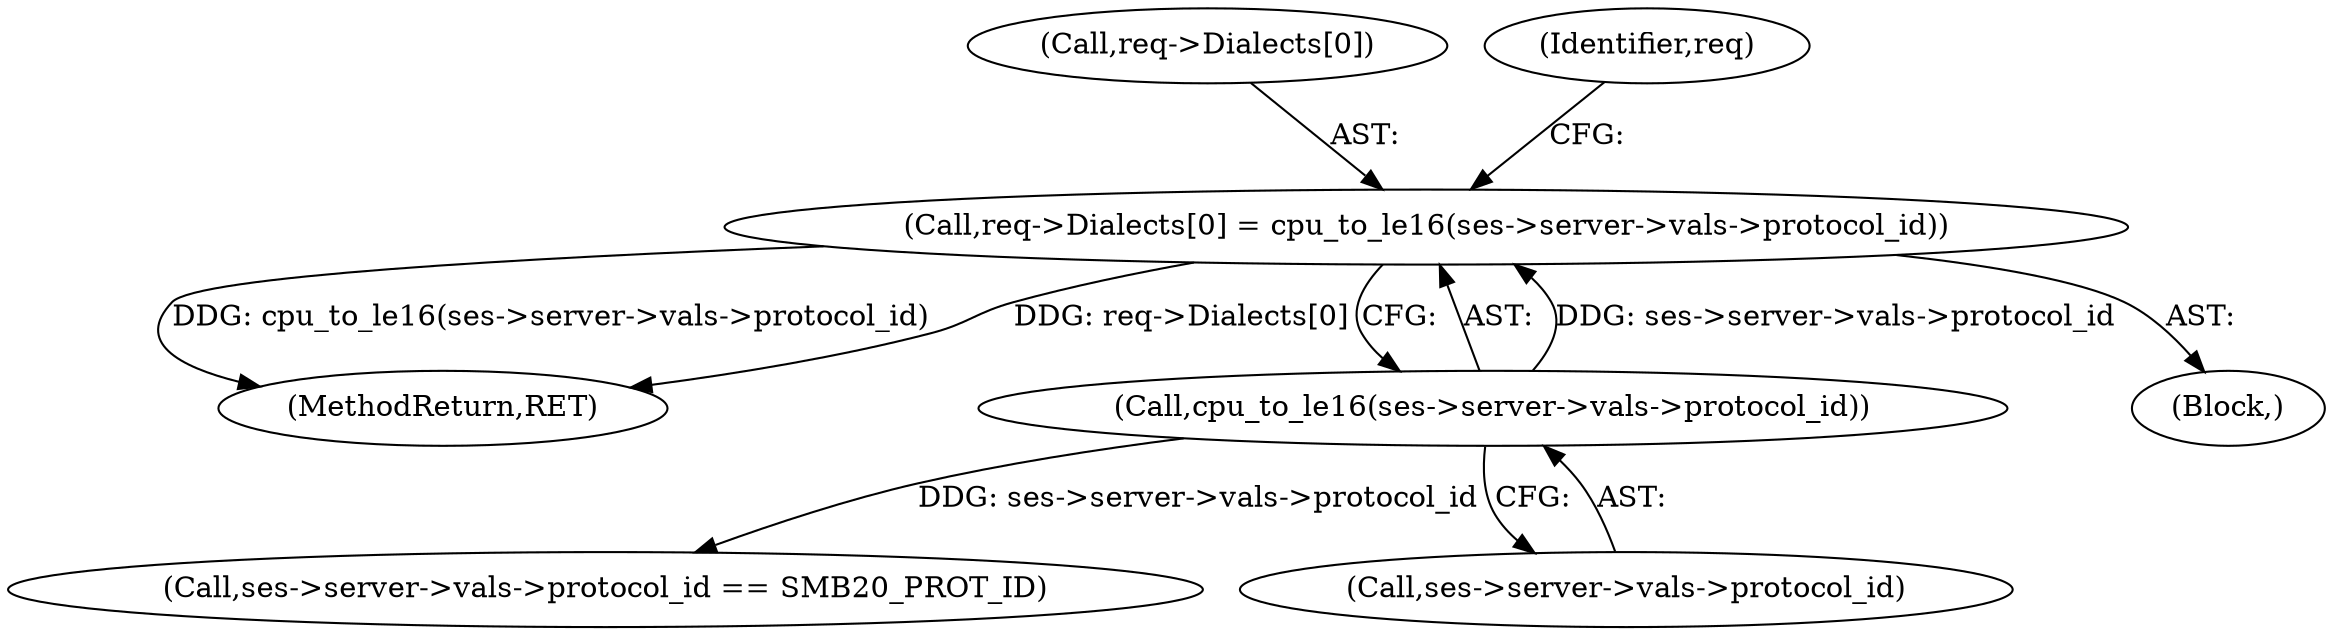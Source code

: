 digraph "0_linux_b57a55e2200ede754e4dc9cce4ba9402544b9365@array" {
"1000282" [label="(Call,req->Dialects[0] = cpu_to_le16(ses->server->vals->protocol_id))"];
"1000288" [label="(Call,cpu_to_le16(ses->server->vals->protocol_id))"];
"1000848" [label="(MethodReturn,RET)"];
"1000281" [label="(Block,)"];
"1000288" [label="(Call,cpu_to_le16(ses->server->vals->protocol_id))"];
"1000282" [label="(Call,req->Dialects[0] = cpu_to_le16(ses->server->vals->protocol_id))"];
"1000345" [label="(Call,ses->server->vals->protocol_id == SMB20_PROT_ID)"];
"1000283" [label="(Call,req->Dialects[0])"];
"1000289" [label="(Call,ses->server->vals->protocol_id)"];
"1000298" [label="(Identifier,req)"];
"1000282" -> "1000281"  [label="AST: "];
"1000282" -> "1000288"  [label="CFG: "];
"1000283" -> "1000282"  [label="AST: "];
"1000288" -> "1000282"  [label="AST: "];
"1000298" -> "1000282"  [label="CFG: "];
"1000282" -> "1000848"  [label="DDG: cpu_to_le16(ses->server->vals->protocol_id)"];
"1000282" -> "1000848"  [label="DDG: req->Dialects[0]"];
"1000288" -> "1000282"  [label="DDG: ses->server->vals->protocol_id"];
"1000288" -> "1000289"  [label="CFG: "];
"1000289" -> "1000288"  [label="AST: "];
"1000288" -> "1000345"  [label="DDG: ses->server->vals->protocol_id"];
}
